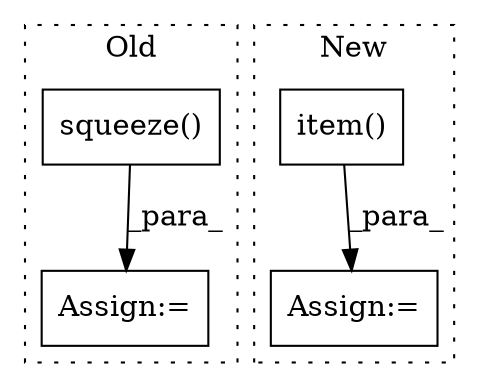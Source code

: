 digraph G {
subgraph cluster0 {
1 [label="squeeze()" a="75" s="5054" l="37" shape="box"];
3 [label="Assign:=" a="68" s="5252" l="3" shape="box"];
label = "Old";
style="dotted";
}
subgraph cluster1 {
2 [label="item()" a="75" s="3468" l="28" shape="box"];
4 [label="Assign:=" a="68" s="3465" l="3" shape="box"];
label = "New";
style="dotted";
}
1 -> 3 [label="_para_"];
2 -> 4 [label="_para_"];
}